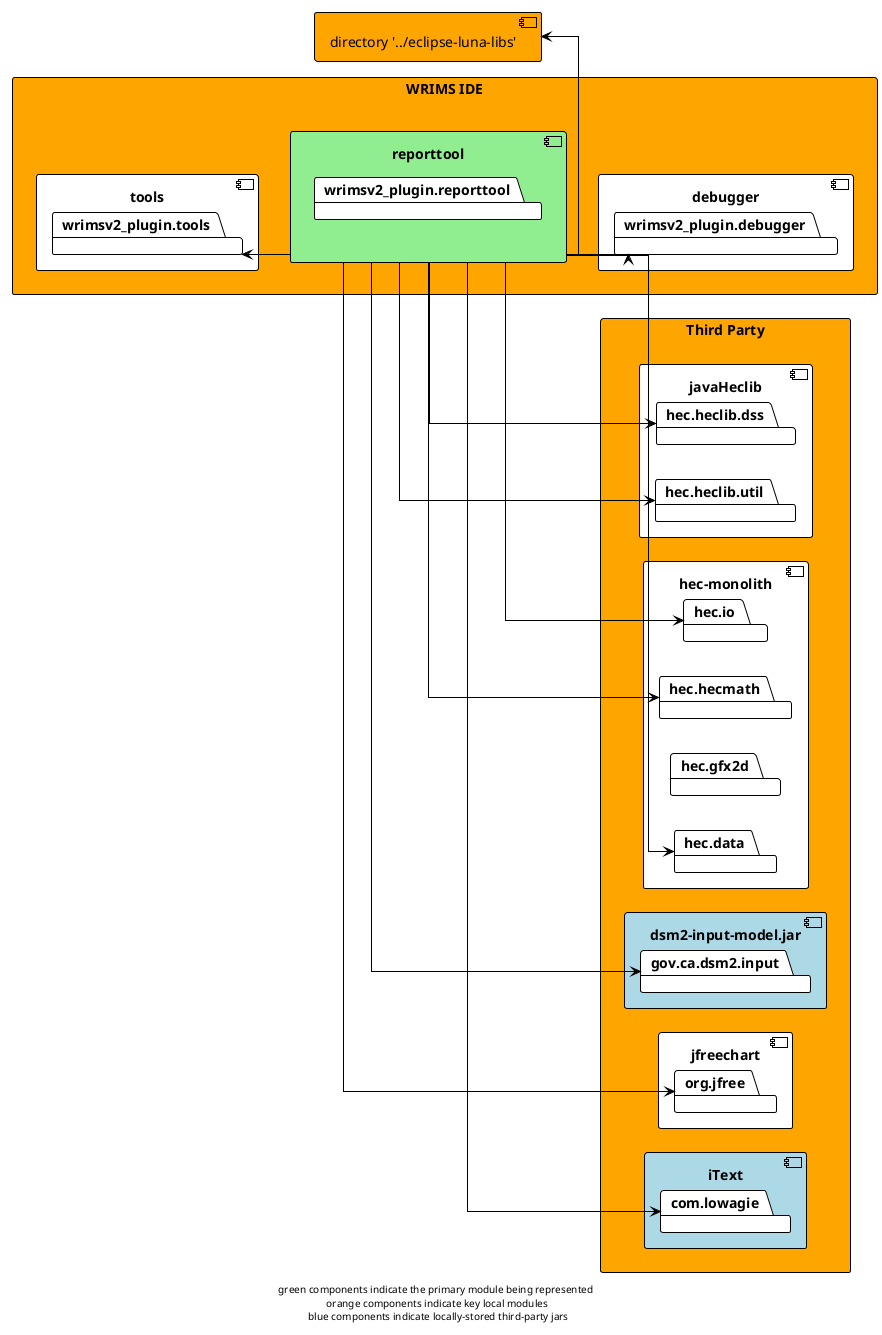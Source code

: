 @startuml

!theme plain
left to right direction
skinparam linetype ortho

rectangle wrims-ide as "WRIMS IDE" #orange {
    component reporttool #lightgreen {
        package wrimsv2_plugin.reporttool
    }
    component tools {
        package wrimsv2_plugin.tools
    }
    component debugger {
        package wrimsv2_plugin.debugger
    }
}

rectangle third-party as "Third Party" #orange {
    component javaHeclib {
        package hec.heclib.dss
        package hec.heclib.util
    }
    component hec.monolith as "hec-monolith" {
        package hec.io
        package hec.hecmath
        package hec.gfx2d
        package hec.data
    }
    component dsm2 as "dsm2-input-model.jar" #lightblue {
        package gov.ca.dsm2.input
    }
    component jfreechart {
        package org.jfree
    }
    component iText #lightblue {
        package com.lowagie
    }
}

component luna_libs as "directory '../eclipse-luna-libs'" #orange

reporttool -> luna_libs
reporttool -down-> hec.data
reporttool -down-> hec.heclib.dss
reporttool -down-> hec.heclib.util
reporttool -down-> hec.io
reporttool --> hec.hecmath
reporttool -down-> wrimsv2_plugin.debugger
reporttool -up-> wrimsv2_plugin.tools
reporttool -down-> gov.ca.dsm2.input
reporttool -down-> org.jfree
reporttool -down-> com.lowagie

footer "green components indicate the primary module being represented \n orange components indicate key local modules \n blue components indicate locally-stored third-party jars"
@enduml
